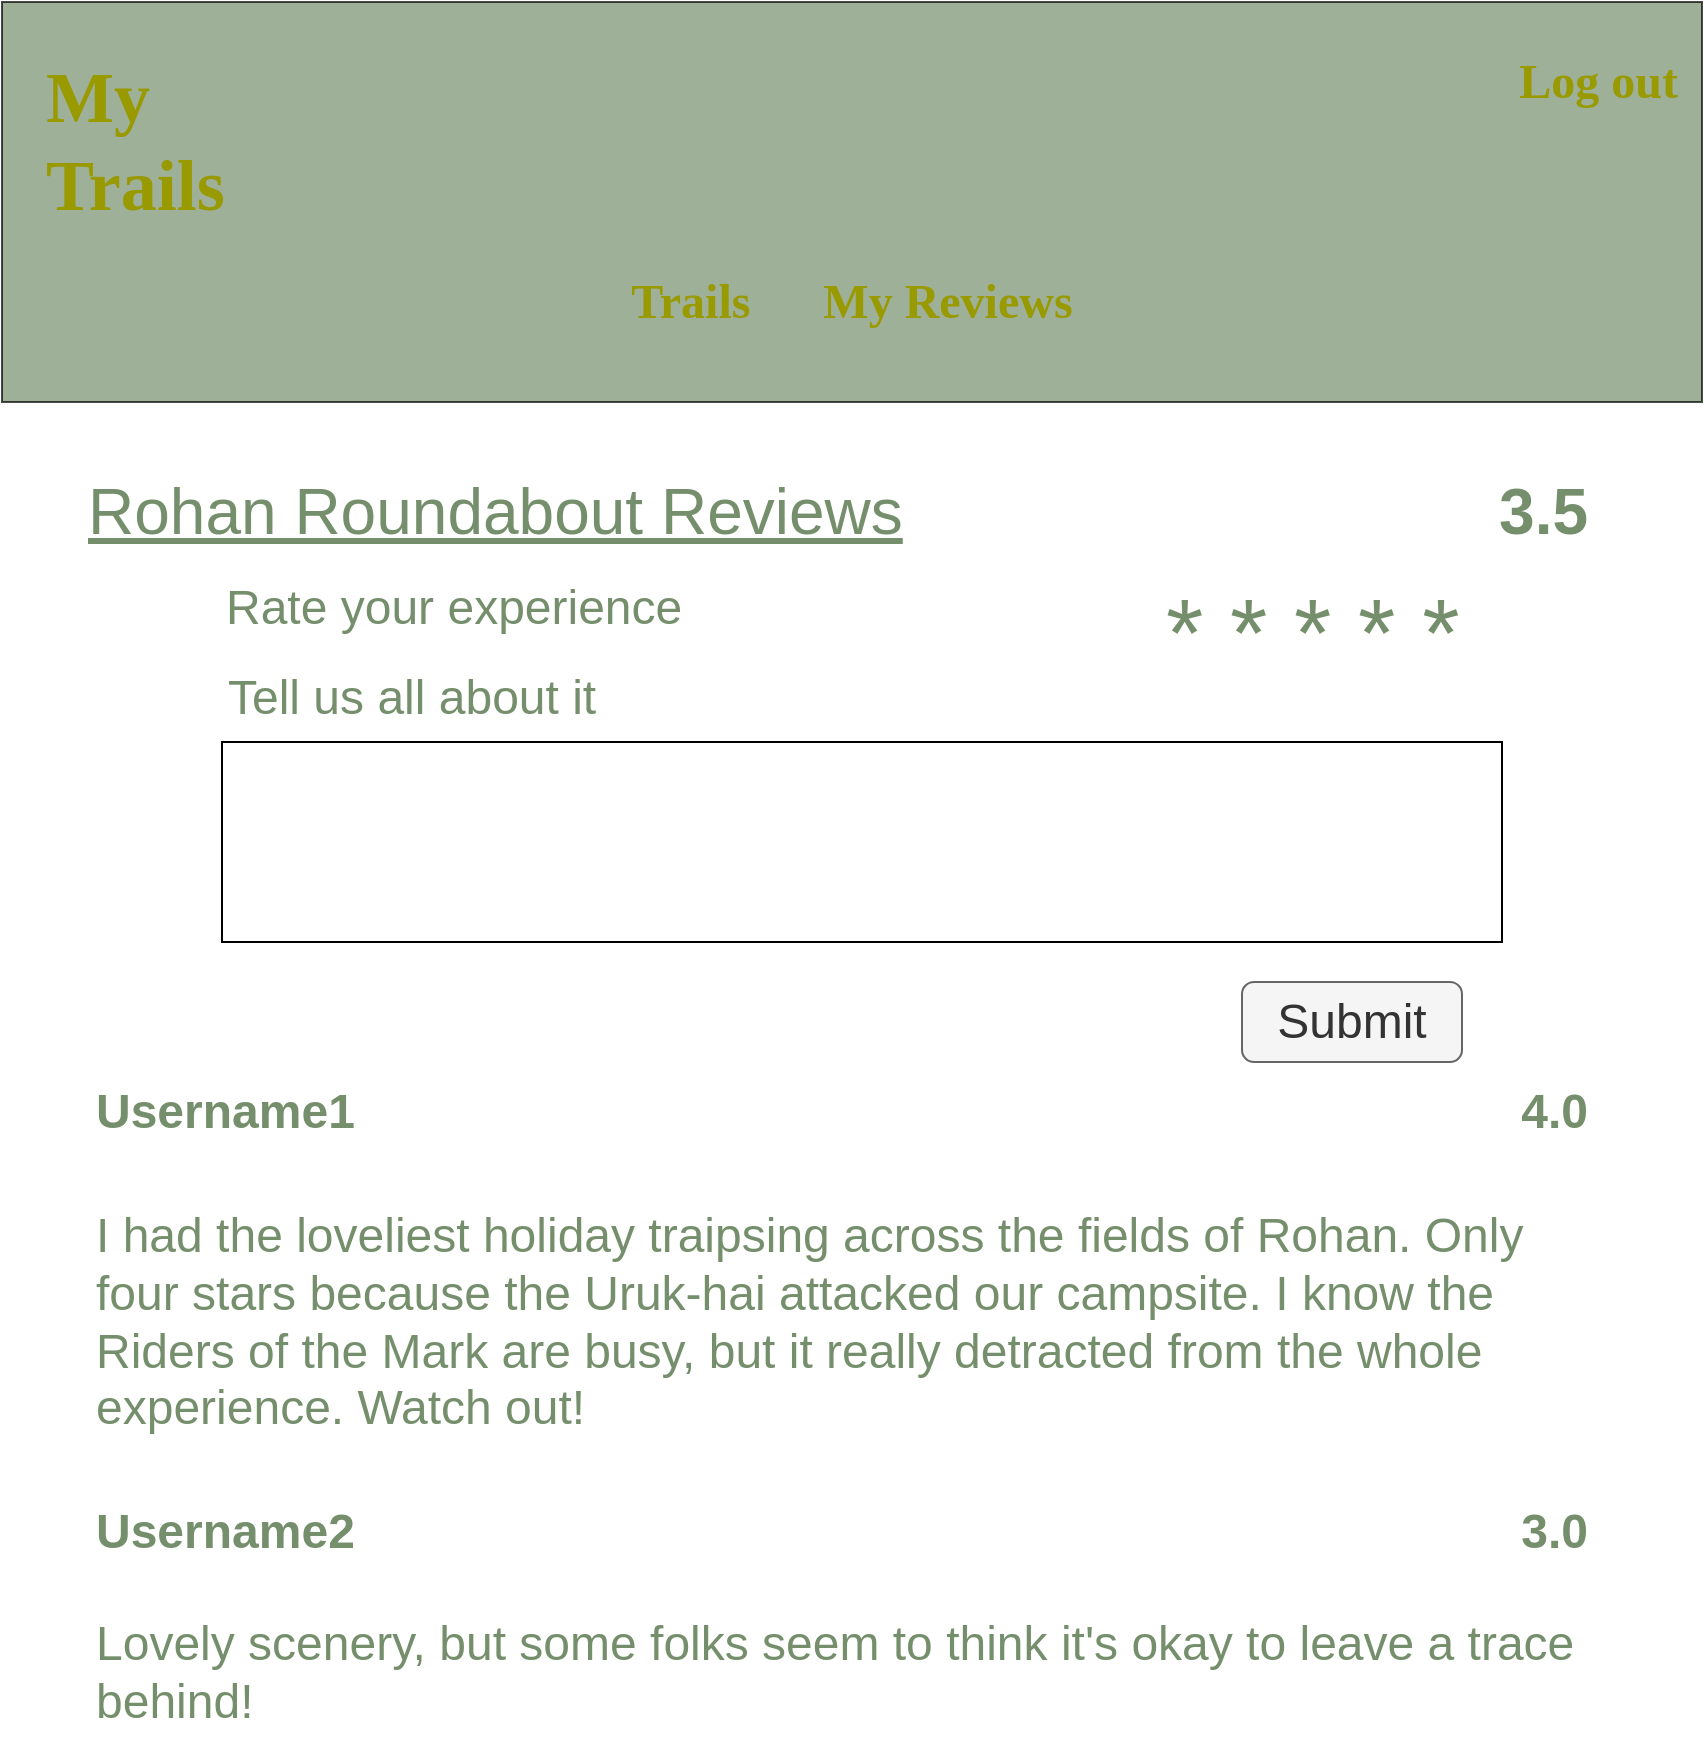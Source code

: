 <mxfile>
    <diagram id="vAeUh7GE5oxJhPm7hiSd" name="Page-1">
        <mxGraphModel dx="859" dy="513" grid="1" gridSize="10" guides="1" tooltips="1" connect="1" arrows="1" fold="1" page="1" pageScale="1" pageWidth="850" pageHeight="1100" background="none" math="0" shadow="0">
            <root>
                <mxCell id="0"/>
                <mxCell id="1" parent="0"/>
                <mxCell id="2" value="" style="whiteSpace=wrap;html=1;fillColor=#758F6C;movable=0;resizable=0;rotatable=0;deletable=0;editable=0;connectable=0;opacity=70;" parent="1" vertex="1">
                    <mxGeometry width="850" height="200" as="geometry"/>
                </mxCell>
                <mxCell id="3" value="&lt;font face=&quot;Verdana&quot; style=&quot;font-size: 36px;&quot;&gt;My&lt;br&gt;Trails&lt;/font&gt;" style="text;strokeColor=none;align=left;fillColor=none;html=1;verticalAlign=middle;whiteSpace=wrap;rounded=0;fontColor=#999900;fontStyle=1;labelBorderColor=none;" parent="1" vertex="1">
                    <mxGeometry x="20" y="20" width="210" height="100" as="geometry"/>
                </mxCell>
                <mxCell id="6" value="&lt;div style=&quot;&quot;&gt;&lt;font face=&quot;Verdana&quot;&gt;&lt;span style=&quot;font-size: 24px;&quot;&gt;Log out&lt;/span&gt;&lt;/font&gt;&lt;/div&gt;" style="text;strokeColor=none;align=right;fillColor=none;html=1;verticalAlign=middle;whiteSpace=wrap;rounded=0;fontColor=#999900;fontStyle=1;labelBorderColor=none;" parent="1" vertex="1">
                    <mxGeometry x="690" y="10" width="150" height="60" as="geometry"/>
                </mxCell>
                <mxCell id="56" value="&lt;font style=&quot;font-size: 32px;&quot; color=&quot;#758f6c&quot;&gt;3.5&lt;/font&gt;" style="text;strokeColor=none;align=right;fillColor=none;html=1;verticalAlign=middle;whiteSpace=wrap;rounded=0;fontColor=#B3B300;fontStyle=1;spacingRight=5;" parent="1" vertex="1">
                    <mxGeometry x="730" y="215" width="70" height="80" as="geometry"/>
                </mxCell>
                <mxCell id="58" value="" style="shape=table;startSize=0;container=1;collapsible=0;childLayout=tableLayout;strokeColor=none;fillColor=none;" parent="1" vertex="1">
                    <mxGeometry x="40" y="520" width="760" height="350" as="geometry"/>
                </mxCell>
                <mxCell id="59" value="" style="shape=tableRow;horizontal=0;startSize=0;swimlaneHead=0;swimlaneBody=0;top=0;left=0;bottom=0;right=0;collapsible=0;dropTarget=0;fillColor=none;points=[[0,0.5],[1,0.5]];portConstraint=eastwest;" parent="58" vertex="1">
                    <mxGeometry width="760" height="70" as="geometry"/>
                </mxCell>
                <mxCell id="60" value="&lt;font style=&quot;font-size: 24px;&quot;&gt;Username1&lt;/font&gt;" style="shape=partialRectangle;html=1;whiteSpace=wrap;connectable=0;overflow=hidden;fillColor=none;top=0;left=0;bottom=0;right=0;pointerEvents=1;fontSize=11;align=left;fontStyle=1;spacingLeft=5;fontColor=#758F6C;" parent="59" vertex="1">
                    <mxGeometry width="380" height="70" as="geometry">
                        <mxRectangle width="380" height="70" as="alternateBounds"/>
                    </mxGeometry>
                </mxCell>
                <mxCell id="61" value="4.0" style="shape=partialRectangle;html=1;whiteSpace=wrap;connectable=0;overflow=hidden;fillColor=none;top=0;left=0;bottom=0;right=0;pointerEvents=1;fontSize=24;align=right;fontStyle=1;spacingRight=5;fontColor=#758F6C;" parent="59" vertex="1">
                    <mxGeometry x="380" width="380" height="70" as="geometry">
                        <mxRectangle width="380" height="70" as="alternateBounds"/>
                    </mxGeometry>
                </mxCell>
                <mxCell id="62" value="" style="shape=tableRow;horizontal=0;startSize=0;swimlaneHead=0;swimlaneBody=0;top=0;left=0;bottom=0;right=0;collapsible=0;dropTarget=0;fillColor=none;points=[[0,0.5],[1,0.5]];portConstraint=eastwest;" parent="58" vertex="1">
                    <mxGeometry y="70" width="760" height="140" as="geometry"/>
                </mxCell>
                <mxCell id="63" value="&lt;font style=&quot;font-size: 24px;&quot;&gt;I had the loveliest holiday traipsing across the fields of Rohan. Only four stars because the Uruk-hai attacked our campsite. I know the Riders of the Mark are busy, but it really detracted from the whole experience. Watch out!&lt;/font&gt;" style="shape=partialRectangle;html=1;whiteSpace=wrap;connectable=0;overflow=hidden;fillColor=none;top=0;left=0;bottom=0;right=0;pointerEvents=1;rowspan=1;colspan=2;align=left;spacingLeft=5;fontColor=#758F6C;" parent="62" vertex="1">
                    <mxGeometry width="760" height="140" as="geometry">
                        <mxRectangle width="380" height="140" as="alternateBounds"/>
                    </mxGeometry>
                </mxCell>
                <mxCell id="64" value="" style="shape=partialRectangle;html=1;whiteSpace=wrap;connectable=0;overflow=hidden;fillColor=none;top=0;left=0;bottom=0;right=0;pointerEvents=1;" parent="62" vertex="1" visible="0">
                    <mxGeometry x="380" width="380" height="140" as="geometry">
                        <mxRectangle width="380" height="140" as="alternateBounds"/>
                    </mxGeometry>
                </mxCell>
                <mxCell id="65" value="" style="shape=tableRow;horizontal=0;startSize=0;swimlaneHead=0;swimlaneBody=0;top=0;left=0;bottom=0;right=0;collapsible=0;dropTarget=0;fillColor=none;points=[[0,0.5],[1,0.5]];portConstraint=eastwest;align=left;fontStyle=1" parent="58" vertex="1">
                    <mxGeometry y="210" width="760" height="70" as="geometry"/>
                </mxCell>
                <mxCell id="66" value="Username2" style="shape=partialRectangle;html=1;whiteSpace=wrap;connectable=0;overflow=hidden;fillColor=none;top=0;left=0;bottom=0;right=0;pointerEvents=1;fontSize=24;align=left;fontStyle=1;spacingLeft=5;fontColor=#758F6C;" parent="65" vertex="1">
                    <mxGeometry width="380" height="70" as="geometry">
                        <mxRectangle width="380" height="70" as="alternateBounds"/>
                    </mxGeometry>
                </mxCell>
                <mxCell id="67" value="3.0" style="shape=partialRectangle;html=1;whiteSpace=wrap;connectable=0;overflow=hidden;fillColor=none;top=0;left=0;bottom=0;right=0;pointerEvents=1;fontSize=24;fontStyle=1;align=right;spacingRight=5;fontColor=#758F6C;" parent="65" vertex="1">
                    <mxGeometry x="380" width="380" height="70" as="geometry">
                        <mxRectangle width="380" height="70" as="alternateBounds"/>
                    </mxGeometry>
                </mxCell>
                <mxCell id="68" value="" style="shape=tableRow;horizontal=0;startSize=0;swimlaneHead=0;swimlaneBody=0;top=0;left=0;bottom=0;right=0;collapsible=0;dropTarget=0;fillColor=none;points=[[0,0.5],[1,0.5]];portConstraint=eastwest;" parent="58" vertex="1">
                    <mxGeometry y="280" width="760" height="70" as="geometry"/>
                </mxCell>
                <mxCell id="69" value="Lovely scenery, but some folks seem to think it's okay to leave a trace behind!&amp;nbsp;" style="shape=partialRectangle;html=1;whiteSpace=wrap;connectable=0;overflow=hidden;fillColor=none;top=0;left=0;bottom=0;right=0;pointerEvents=1;rowspan=1;colspan=2;fontSize=24;align=left;spacingLeft=5;fontColor=#758F6C;" parent="68" vertex="1">
                    <mxGeometry width="760" height="70" as="geometry">
                        <mxRectangle width="380" height="70" as="alternateBounds"/>
                    </mxGeometry>
                </mxCell>
                <mxCell id="70" value="" style="shape=partialRectangle;html=1;whiteSpace=wrap;connectable=0;overflow=hidden;fillColor=none;top=0;left=0;bottom=0;right=0;pointerEvents=1;" parent="68" vertex="1" visible="0">
                    <mxGeometry x="380" width="380" height="70" as="geometry">
                        <mxRectangle width="380" height="70" as="alternateBounds"/>
                    </mxGeometry>
                </mxCell>
                <mxCell id="71" value="&lt;font color=&quot;#758f6c&quot;&gt;&lt;span style=&quot;font-size: 32px;&quot;&gt;&lt;u&gt;Rohan Roundabout Reviews&lt;/u&gt;&lt;/span&gt;&lt;/font&gt;" style="text;strokeColor=none;align=left;fillColor=none;html=1;verticalAlign=middle;whiteSpace=wrap;rounded=0;fontColor=#B3B300;" parent="1" vertex="1">
                    <mxGeometry x="40.5" y="230" width="429.5" height="50" as="geometry"/>
                </mxCell>
                <mxCell id="72" value="&lt;div style=&quot;&quot;&gt;&lt;font face=&quot;Verdana&quot;&gt;&lt;span style=&quot;font-size: 24px;&quot;&gt;Trails&amp;nbsp;&lt;span style=&quot;white-space: pre;&quot;&gt;&#9;&lt;/span&gt;My Reviews&lt;/span&gt;&lt;/font&gt;&lt;/div&gt;" style="text;strokeColor=none;align=center;fillColor=none;html=1;verticalAlign=middle;whiteSpace=wrap;rounded=0;fontColor=#999900;fontStyle=1;labelBorderColor=none;strokeOpacity=100;" parent="1" vertex="1">
                    <mxGeometry x="194" y="120" width="462" height="60" as="geometry"/>
                </mxCell>
                <mxCell id="80" value="Tell us all about it" style="text;strokeColor=none;align=left;fillColor=none;html=1;verticalAlign=middle;whiteSpace=wrap;rounded=0;fontSize=24;fontColor=#758F6C;" parent="1" vertex="1">
                    <mxGeometry x="110.5" y="325" width="430" height="45" as="geometry"/>
                </mxCell>
                <mxCell id="81" value="" style="whiteSpace=wrap;html=1;fontSize=24;fontColor=#758F6C;" parent="1" vertex="1">
                    <mxGeometry x="110" y="370" width="640" height="100" as="geometry"/>
                </mxCell>
                <mxCell id="82" value="Rate your experience" style="text;strokeColor=none;align=left;fillColor=none;html=1;verticalAlign=middle;whiteSpace=wrap;rounded=0;fontSize=24;fontColor=#758F6C;" parent="1" vertex="1">
                    <mxGeometry x="110" y="280" width="330" height="45" as="geometry"/>
                </mxCell>
                <mxCell id="84" value="&lt;font style=&quot;font-size: 48px;&quot;&gt;* * * * *&lt;/font&gt;" style="text;strokeColor=none;align=left;fillColor=none;html=1;verticalAlign=middle;whiteSpace=wrap;rounded=0;fontSize=24;fontColor=#758F6C;" parent="1" vertex="1">
                    <mxGeometry x="580" y="295" width="170" height="40" as="geometry"/>
                </mxCell>
                <mxCell id="85" value="Submit" style="text;strokeColor=#666666;align=center;fillColor=#f5f5f5;html=1;verticalAlign=middle;whiteSpace=wrap;rounded=1;fontSize=24;fontColor=#333333;" parent="1" vertex="1">
                    <mxGeometry x="620" y="490" width="110" height="40" as="geometry"/>
                </mxCell>
            </root>
        </mxGraphModel>
    </diagram>
</mxfile>